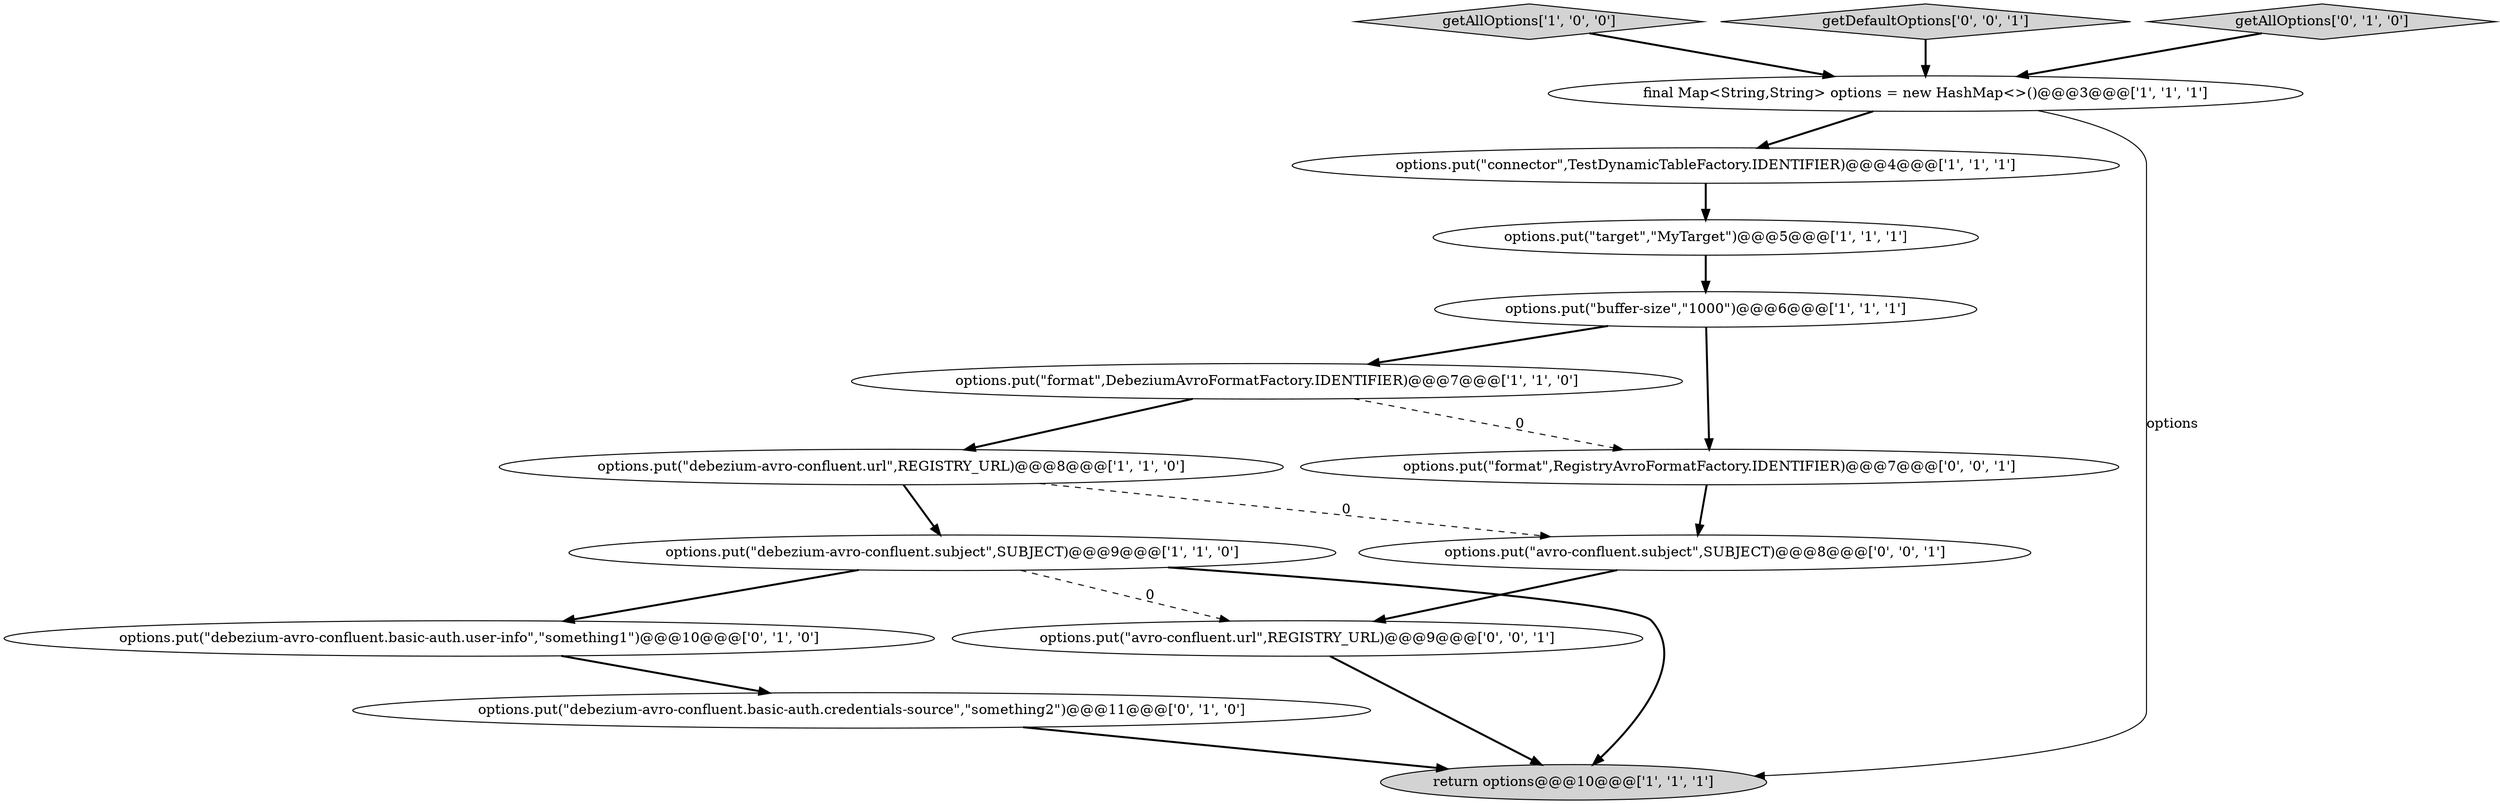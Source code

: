 digraph {
0 [style = filled, label = "options.put(\"buffer-size\",\"1000\")@@@6@@@['1', '1', '1']", fillcolor = white, shape = ellipse image = "AAA0AAABBB1BBB"];
15 [style = filled, label = "options.put(\"avro-confluent.url\",REGISTRY_URL)@@@9@@@['0', '0', '1']", fillcolor = white, shape = ellipse image = "AAA0AAABBB3BBB"];
5 [style = filled, label = "options.put(\"debezium-avro-confluent.subject\",SUBJECT)@@@9@@@['1', '1', '0']", fillcolor = white, shape = ellipse image = "AAA0AAABBB1BBB"];
4 [style = filled, label = "options.put(\"format\",DebeziumAvroFormatFactory.IDENTIFIER)@@@7@@@['1', '1', '0']", fillcolor = white, shape = ellipse image = "AAA0AAABBB1BBB"];
2 [style = filled, label = "getAllOptions['1', '0', '0']", fillcolor = lightgray, shape = diamond image = "AAA0AAABBB1BBB"];
13 [style = filled, label = "options.put(\"avro-confluent.subject\",SUBJECT)@@@8@@@['0', '0', '1']", fillcolor = white, shape = ellipse image = "AAA0AAABBB3BBB"];
14 [style = filled, label = "options.put(\"format\",RegistryAvroFormatFactory.IDENTIFIER)@@@7@@@['0', '0', '1']", fillcolor = white, shape = ellipse image = "AAA0AAABBB3BBB"];
8 [style = filled, label = "options.put(\"connector\",TestDynamicTableFactory.IDENTIFIER)@@@4@@@['1', '1', '1']", fillcolor = white, shape = ellipse image = "AAA0AAABBB1BBB"];
12 [style = filled, label = "getDefaultOptions['0', '0', '1']", fillcolor = lightgray, shape = diamond image = "AAA0AAABBB3BBB"];
9 [style = filled, label = "options.put(\"debezium-avro-confluent.basic-auth.user-info\",\"something1\")@@@10@@@['0', '1', '0']", fillcolor = white, shape = ellipse image = "AAA1AAABBB2BBB"];
1 [style = filled, label = "return options@@@10@@@['1', '1', '1']", fillcolor = lightgray, shape = ellipse image = "AAA0AAABBB1BBB"];
7 [style = filled, label = "options.put(\"target\",\"MyTarget\")@@@5@@@['1', '1', '1']", fillcolor = white, shape = ellipse image = "AAA0AAABBB1BBB"];
10 [style = filled, label = "options.put(\"debezium-avro-confluent.basic-auth.credentials-source\",\"something2\")@@@11@@@['0', '1', '0']", fillcolor = white, shape = ellipse image = "AAA1AAABBB2BBB"];
11 [style = filled, label = "getAllOptions['0', '1', '0']", fillcolor = lightgray, shape = diamond image = "AAA0AAABBB2BBB"];
3 [style = filled, label = "final Map<String,String> options = new HashMap<>()@@@3@@@['1', '1', '1']", fillcolor = white, shape = ellipse image = "AAA0AAABBB1BBB"];
6 [style = filled, label = "options.put(\"debezium-avro-confluent.url\",REGISTRY_URL)@@@8@@@['1', '1', '0']", fillcolor = white, shape = ellipse image = "AAA0AAABBB1BBB"];
3->1 [style = solid, label="options"];
11->3 [style = bold, label=""];
4->6 [style = bold, label=""];
13->15 [style = bold, label=""];
4->14 [style = dashed, label="0"];
0->4 [style = bold, label=""];
15->1 [style = bold, label=""];
5->1 [style = bold, label=""];
14->13 [style = bold, label=""];
6->13 [style = dashed, label="0"];
5->9 [style = bold, label=""];
2->3 [style = bold, label=""];
10->1 [style = bold, label=""];
12->3 [style = bold, label=""];
7->0 [style = bold, label=""];
3->8 [style = bold, label=""];
6->5 [style = bold, label=""];
8->7 [style = bold, label=""];
0->14 [style = bold, label=""];
5->15 [style = dashed, label="0"];
9->10 [style = bold, label=""];
}
